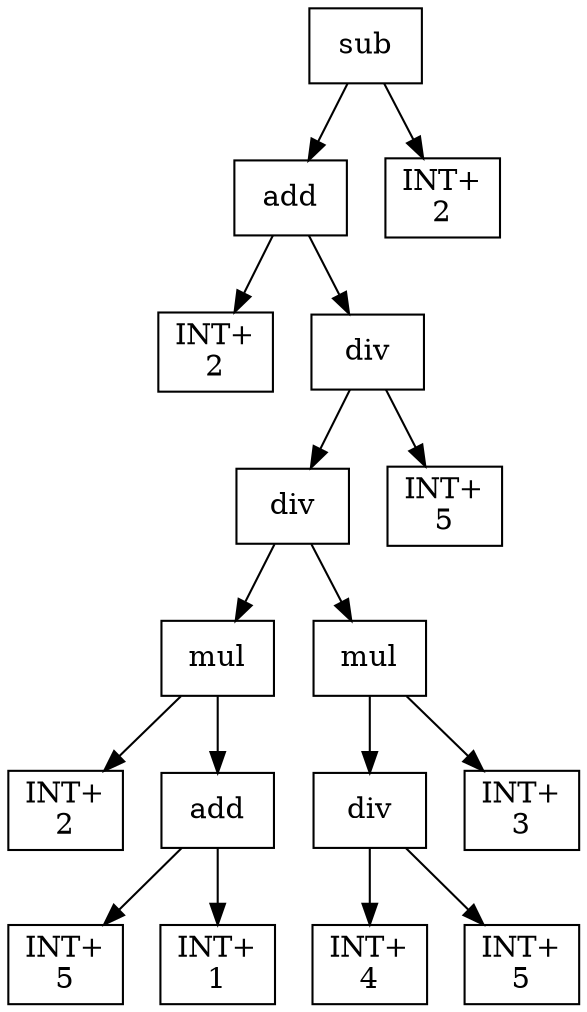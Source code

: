 digraph expr {
  node [shape=box];
  n1 [label="sub"];
  n2 [label="add"];
  n3 [label="INT+\n2"];
  n4 [label="div"];
  n5 [label="div"];
  n6 [label="mul"];
  n7 [label="INT+\n2"];
  n8 [label="add"];
  n9 [label="INT+\n5"];
  n10 [label="INT+\n1"];
  n8 -> n9;
  n8 -> n10;
  n6 -> n7;
  n6 -> n8;
  n11 [label="mul"];
  n12 [label="div"];
  n13 [label="INT+\n4"];
  n14 [label="INT+\n5"];
  n12 -> n13;
  n12 -> n14;
  n15 [label="INT+\n3"];
  n11 -> n12;
  n11 -> n15;
  n5 -> n6;
  n5 -> n11;
  n16 [label="INT+\n5"];
  n4 -> n5;
  n4 -> n16;
  n2 -> n3;
  n2 -> n4;
  n17 [label="INT+\n2"];
  n1 -> n2;
  n1 -> n17;
}